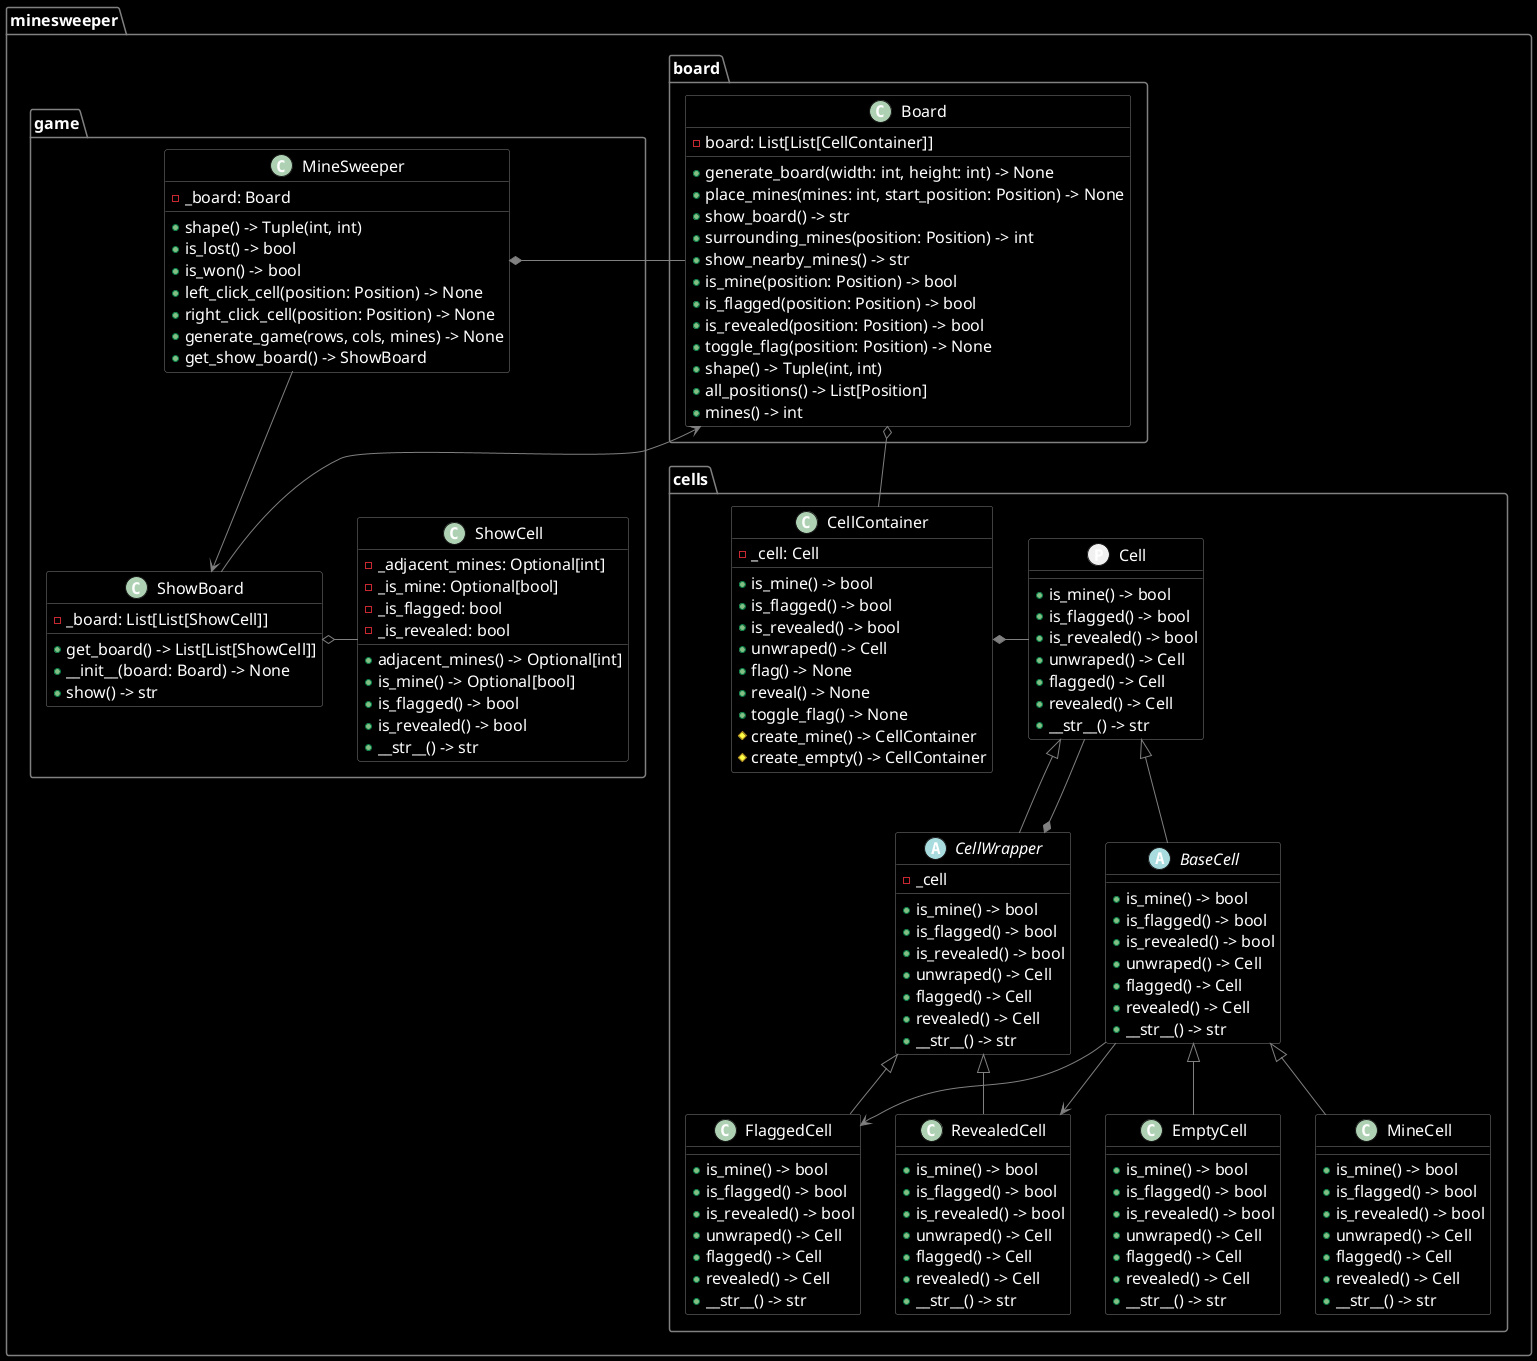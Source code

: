 @startuml minesweeper

skinparam {

    DefaultFontColor White
    DefaultFontName Monospace
    DefaultFontSize 16
    DefaultBorderColor White
    ArrowColor Gray

    BackgroundColor Black
    BorderColor Gray
    FontColor White

    class {
        BackgroundColor Black
        BorderColor Gray
    }

    package {
        BackgroundColor Black
        BorderColor Gray
    }

}

!definelong CELL_BODY()
    + is_mine() -> bool
    + is_flagged() -> bool
    + is_revealed() -> bool
    + unwraped() -> Cell
    + flagged() -> Cell
    + revealed() -> Cell
    + __str__() -> str
!enddefinelong

package minesweeper {

    package board {

        class Board {
            - board: List[List[CellContainer]]
            + generate_board(width: int, height: int) -> None
            + place_mines(mines: int, start_position: Position) -> None
            + show_board() -> str
            + surrounding_mines(position: Position) -> int
            + show_nearby_mines() -> str
            + is_mine(position: Position) -> bool
            + is_flagged(position: Position) -> bool
            + is_revealed(position: Position) -> bool
            + toggle_flag(position: Position) -> None
            + shape() -> Tuple(int, int)
            + all_positions() -> List[Position]
            + mines() -> int
        }

    }

    package cells {

        protocol Cell {
            CELL_BODY()
        }

        class EmptyCell {
            CELL_BODY()
        }

        class MineCell {
            CELL_BODY()
        }

        class FlaggedCell {
            CELL_BODY()
        }

        class RevealedCell {
            CELL_BODY()
        }

        abstract CellWrapper {
            - _cell
            CELL_BODY()
        }

        abstract BaseCell {
            CELL_BODY()
        }

        class CellContainer {
            - _cell: Cell
            + is_mine() -> bool
            + is_flagged() -> bool
            + is_revealed() -> bool
            + unwraped() -> Cell
            + flag() -> None
            + reveal() -> None
            + toggle_flag() -> None
            # create_mine() -> CellContainer
            # create_empty() -> CellContainer
        }

        CellContainer *- Cell
        BaseCell <|-- EmptyCell
        BaseCell <|-- MineCell
        CellWrapper <|-- FlaggedCell
        CellWrapper <|-- RevealedCell
        Cell <|-- CellWrapper
        Cell <|-- BaseCell
        Cell --* CellWrapper
        BaseCell --> FlaggedCell
        BaseCell --> RevealedCell

    }

    package game {

        class MineSweeper {
            - _board: Board
            + shape() -> Tuple(int, int)
            + is_lost() -> bool
            + is_won() -> bool
            + left_click_cell(position: Position) -> None
            + right_click_cell(position: Position) -> None
            + generate_game(rows, cols, mines) -> None
            + get_show_board() -> ShowBoard
        }

        class ShowBoard {
            - _board: List[List[ShowCell]]
            + get_board() -> List[List[ShowCell]]
            + __init__(board: Board) -> None
            + show() -> str
        }

        class ShowCell {
            - _adjacent_mines: Optional[int]
            - _is_mine: Optional[bool]
            - _is_flagged: bool
            - _is_revealed: bool
            + adjacent_mines() -> Optional[int]
            + is_mine() -> Optional[bool]
            + is_flagged() -> bool
            + is_revealed() -> bool
            + __str__() -> str
        }

        MineSweeper --> ShowBoard

        ShowBoard o- ShowCell

        Board <-- ShowBoard

    }

    MineSweeper *- Board

    Board o-- CellContainer

}

@enduml
